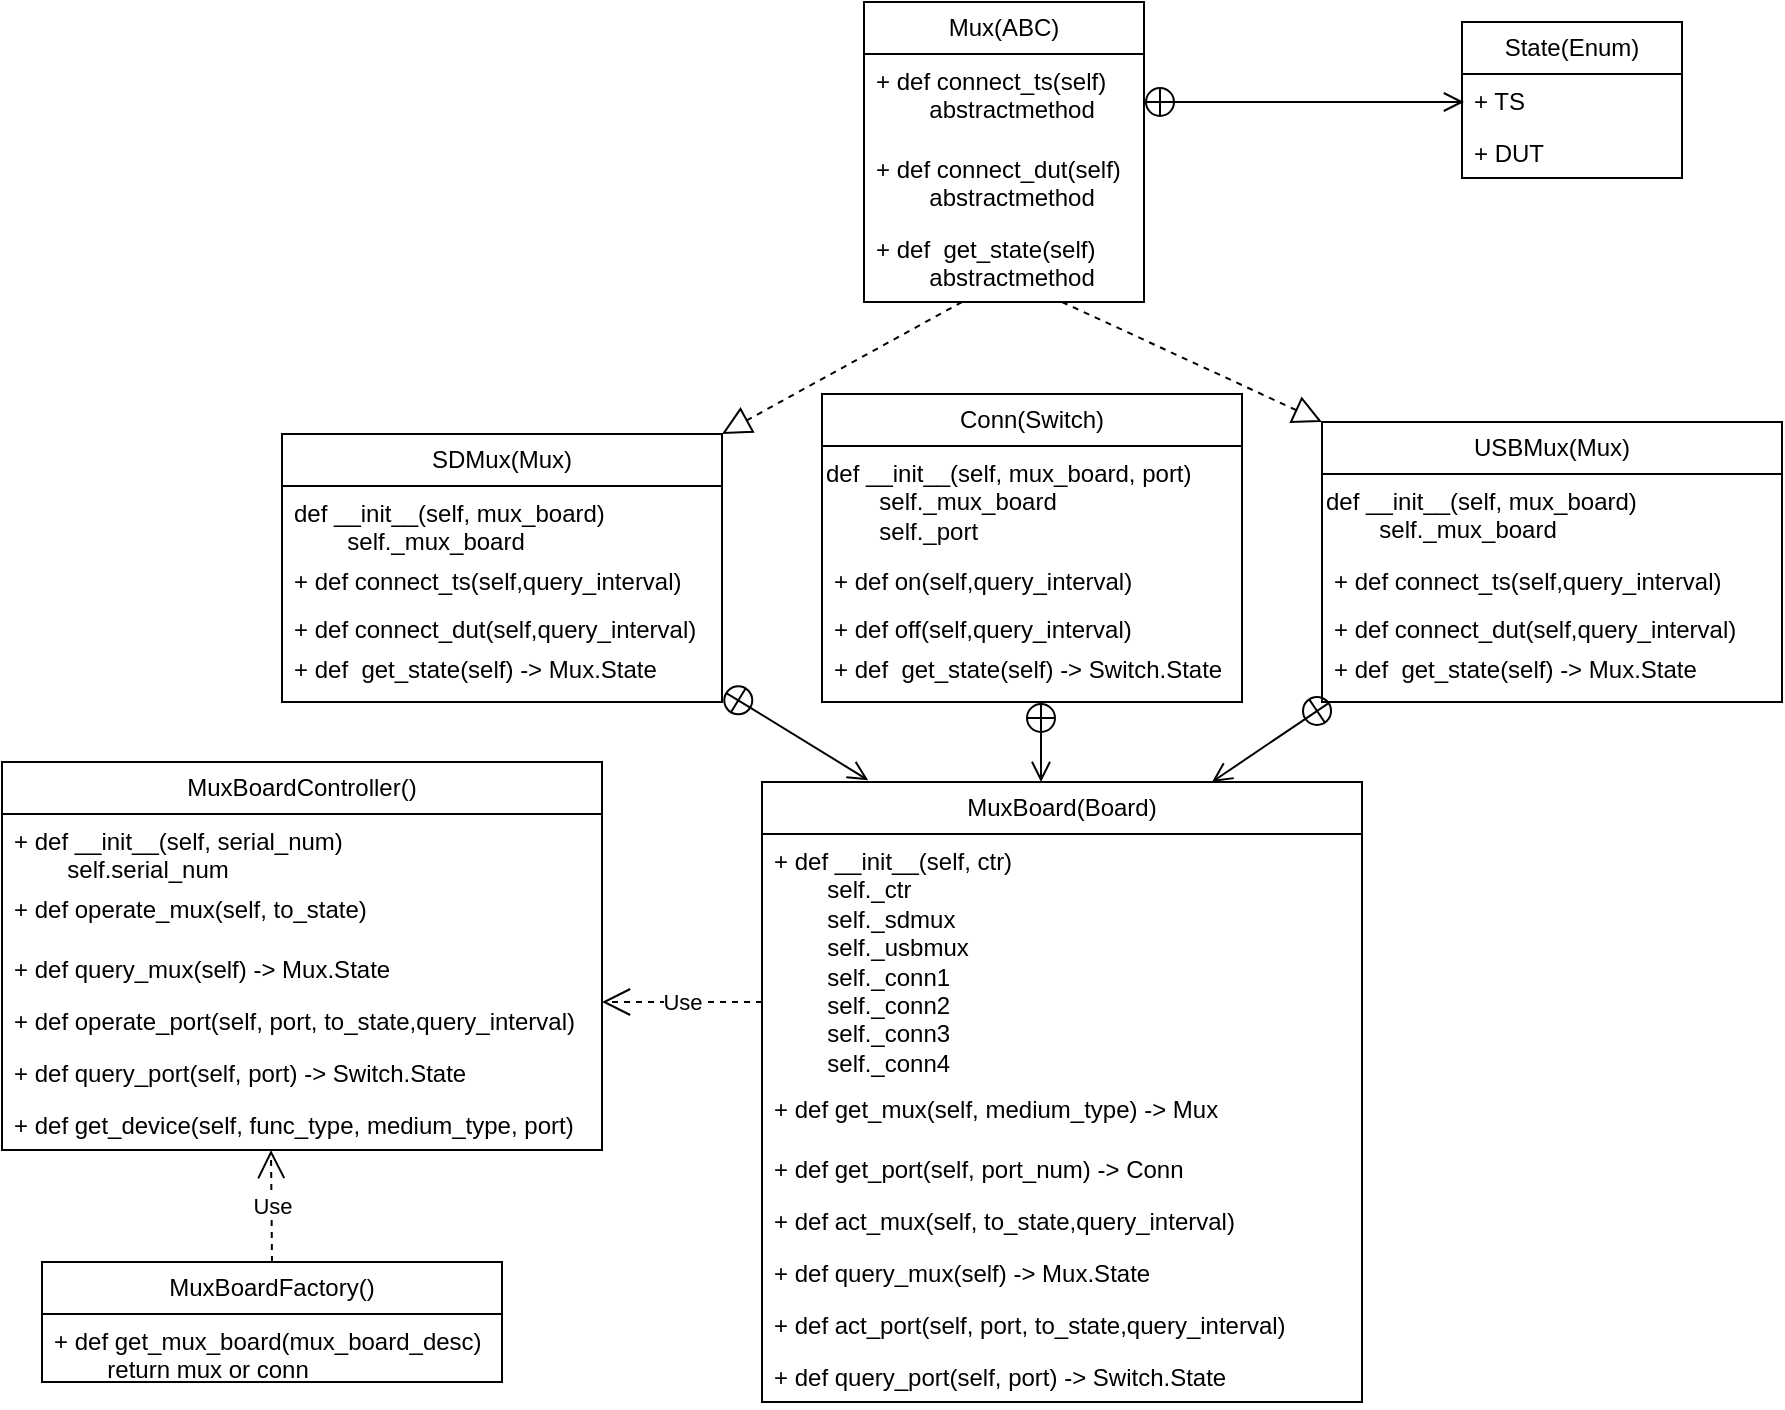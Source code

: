 <mxfile version="21.3.5" type="github">
  <diagram name="Page-1" id="9f46799a-70d6-7492-0946-bef42562c5a5">
    <mxGraphModel dx="1379" dy="796" grid="1" gridSize="10" guides="1" tooltips="1" connect="1" arrows="1" fold="1" page="1" pageScale="1" pageWidth="1100" pageHeight="850" background="none" math="0" shadow="0">
      <root>
        <mxCell id="0" />
        <mxCell id="1" parent="0" />
        <mxCell id="jn_FHhXMFAwmoSgKBp-Y-1" value="Mux(ABC)" style="swimlane;fontStyle=0;childLayout=stackLayout;horizontal=1;startSize=26;fillColor=none;horizontalStack=0;resizeParent=1;resizeParentMax=0;resizeLast=0;collapsible=1;marginBottom=0;whiteSpace=wrap;html=1;" vertex="1" parent="1">
          <mxGeometry x="451" y="100" width="140" height="150" as="geometry" />
        </mxCell>
        <mxCell id="jn_FHhXMFAwmoSgKBp-Y-3" value="+ def connect_ts(self)&lt;br&gt;&lt;span style=&quot;&quot;&gt;&lt;span style=&quot;white-space: pre;&quot;&gt;&amp;nbsp;&amp;nbsp;&amp;nbsp;&amp;nbsp;    &lt;/span&gt;&lt;/span&gt;abstractmethod" style="text;strokeColor=none;fillColor=none;align=left;verticalAlign=top;spacingLeft=4;spacingRight=4;overflow=hidden;rotatable=0;points=[[0,0.5],[1,0.5]];portConstraint=eastwest;whiteSpace=wrap;html=1;labelBackgroundColor=default;" vertex="1" parent="jn_FHhXMFAwmoSgKBp-Y-1">
          <mxGeometry y="26" width="140" height="44" as="geometry" />
        </mxCell>
        <mxCell id="jn_FHhXMFAwmoSgKBp-Y-4" value="+ def connect_dut(self)&lt;br&gt;&lt;span style=&quot;white-space: pre;&quot;&gt;&#x9;&lt;/span&gt;abstractmethod" style="text;strokeColor=none;fillColor=none;align=left;verticalAlign=top;spacingLeft=4;spacingRight=4;overflow=hidden;rotatable=0;points=[[0,0.5],[1,0.5]];portConstraint=eastwest;whiteSpace=wrap;html=1;" vertex="1" parent="jn_FHhXMFAwmoSgKBp-Y-1">
          <mxGeometry y="70" width="140" height="40" as="geometry" />
        </mxCell>
        <mxCell id="jn_FHhXMFAwmoSgKBp-Y-9" value="+ def&amp;nbsp; get_state(self)&lt;br&gt;&lt;span style=&quot;&quot;&gt;&lt;span style=&quot;white-space: pre;&quot;&gt;    &amp;nbsp;&amp;nbsp;&amp;nbsp;&amp;nbsp;&lt;/span&gt;&lt;/span&gt;abstractmethod" style="text;strokeColor=none;fillColor=none;align=left;verticalAlign=top;spacingLeft=4;spacingRight=4;overflow=hidden;rotatable=0;points=[[0,0.5],[1,0.5]];portConstraint=eastwest;whiteSpace=wrap;html=1;" vertex="1" parent="jn_FHhXMFAwmoSgKBp-Y-1">
          <mxGeometry y="110" width="140" height="40" as="geometry" />
        </mxCell>
        <mxCell id="jn_FHhXMFAwmoSgKBp-Y-6" value="" style="endArrow=open;startArrow=circlePlus;endFill=0;startFill=0;endSize=8;html=1;rounded=0;" edge="1" parent="1">
          <mxGeometry width="160" relative="1" as="geometry">
            <mxPoint x="591" y="150" as="sourcePoint" />
            <mxPoint x="751" y="150" as="targetPoint" />
          </mxGeometry>
        </mxCell>
        <mxCell id="jn_FHhXMFAwmoSgKBp-Y-10" value="State(Enum)" style="swimlane;fontStyle=0;childLayout=stackLayout;horizontal=1;startSize=26;fillColor=none;horizontalStack=0;resizeParent=1;resizeParentMax=0;resizeLast=0;collapsible=1;marginBottom=0;whiteSpace=wrap;html=1;" vertex="1" parent="1">
          <mxGeometry x="750" y="110" width="110" height="78" as="geometry" />
        </mxCell>
        <mxCell id="jn_FHhXMFAwmoSgKBp-Y-11" value="+ TS" style="text;strokeColor=none;fillColor=none;align=left;verticalAlign=top;spacingLeft=4;spacingRight=4;overflow=hidden;rotatable=0;points=[[0,0.5],[1,0.5]];portConstraint=eastwest;whiteSpace=wrap;html=1;" vertex="1" parent="jn_FHhXMFAwmoSgKBp-Y-10">
          <mxGeometry y="26" width="110" height="26" as="geometry" />
        </mxCell>
        <mxCell id="jn_FHhXMFAwmoSgKBp-Y-13" value="+ DUT" style="text;strokeColor=none;fillColor=none;align=left;verticalAlign=top;spacingLeft=4;spacingRight=4;overflow=hidden;rotatable=0;points=[[0,0.5],[1,0.5]];portConstraint=eastwest;whiteSpace=wrap;html=1;" vertex="1" parent="jn_FHhXMFAwmoSgKBp-Y-10">
          <mxGeometry y="52" width="110" height="26" as="geometry" />
        </mxCell>
        <mxCell id="jn_FHhXMFAwmoSgKBp-Y-14" value="" style="endArrow=block;dashed=1;endFill=0;endSize=12;html=1;rounded=0;entryX=1;entryY=0;entryDx=0;entryDy=0;" edge="1" parent="1" target="jn_FHhXMFAwmoSgKBp-Y-15">
          <mxGeometry width="160" relative="1" as="geometry">
            <mxPoint x="500" y="250" as="sourcePoint" />
            <mxPoint x="420" y="340" as="targetPoint" />
          </mxGeometry>
        </mxCell>
        <mxCell id="jn_FHhXMFAwmoSgKBp-Y-15" value="SDMux(Mux)" style="swimlane;fontStyle=0;childLayout=stackLayout;horizontal=1;startSize=26;fillColor=none;horizontalStack=0;resizeParent=1;resizeParentMax=0;resizeLast=0;collapsible=1;marginBottom=0;whiteSpace=wrap;html=1;" vertex="1" parent="1">
          <mxGeometry x="160" y="316" width="220" height="134" as="geometry" />
        </mxCell>
        <mxCell id="jn_FHhXMFAwmoSgKBp-Y-39" value="def __init__(self, mux_board)&lt;br&gt;&lt;span style=&quot;white-space: pre;&quot;&gt;&#x9;&lt;/span&gt;self._mux_board" style="text;strokeColor=none;fillColor=none;align=left;verticalAlign=top;spacingLeft=4;spacingRight=4;overflow=hidden;rotatable=0;points=[[0,0.5],[1,0.5]];portConstraint=eastwest;whiteSpace=wrap;html=1;" vertex="1" parent="jn_FHhXMFAwmoSgKBp-Y-15">
          <mxGeometry y="26" width="220" height="34" as="geometry" />
        </mxCell>
        <mxCell id="jn_FHhXMFAwmoSgKBp-Y-16" value="+ def connect_ts(self,query_interval)" style="text;strokeColor=none;fillColor=none;align=left;verticalAlign=top;spacingLeft=4;spacingRight=4;overflow=hidden;rotatable=0;points=[[0,0.5],[1,0.5]];portConstraint=eastwest;whiteSpace=wrap;html=1;labelBackgroundColor=default;" vertex="1" parent="jn_FHhXMFAwmoSgKBp-Y-15">
          <mxGeometry y="60" width="220" height="24" as="geometry" />
        </mxCell>
        <mxCell id="jn_FHhXMFAwmoSgKBp-Y-17" value="+ def connect_dut(self,query_interval&lt;span style=&quot;background-color: initial;&quot;&gt;)&lt;/span&gt;" style="text;strokeColor=none;fillColor=none;align=left;verticalAlign=top;spacingLeft=4;spacingRight=4;overflow=hidden;rotatable=0;points=[[0,0.5],[1,0.5]];portConstraint=eastwest;whiteSpace=wrap;html=1;" vertex="1" parent="jn_FHhXMFAwmoSgKBp-Y-15">
          <mxGeometry y="84" width="220" height="20" as="geometry" />
        </mxCell>
        <mxCell id="jn_FHhXMFAwmoSgKBp-Y-18" value="+ def&amp;nbsp; get_state(self) -&amp;gt; Mux.State" style="text;strokeColor=none;fillColor=none;align=left;verticalAlign=top;spacingLeft=4;spacingRight=4;overflow=hidden;rotatable=0;points=[[0,0.5],[1,0.5]];portConstraint=eastwest;whiteSpace=wrap;html=1;" vertex="1" parent="jn_FHhXMFAwmoSgKBp-Y-15">
          <mxGeometry y="104" width="220" height="30" as="geometry" />
        </mxCell>
        <mxCell id="jn_FHhXMFAwmoSgKBp-Y-19" value="USBMux(Mux)" style="swimlane;fontStyle=0;childLayout=stackLayout;horizontal=1;startSize=26;fillColor=none;horizontalStack=0;resizeParent=1;resizeParentMax=0;resizeLast=0;collapsible=1;marginBottom=0;whiteSpace=wrap;html=1;" vertex="1" parent="1">
          <mxGeometry x="680" y="310" width="230" height="140" as="geometry" />
        </mxCell>
        <mxCell id="jn_FHhXMFAwmoSgKBp-Y-40" value="def __init__(self, mux_board)&lt;br&gt;&lt;span style=&quot;white-space: pre;&quot;&gt;&#x9;&lt;/span&gt;self._mux_board" style="text;whiteSpace=wrap;html=1;" vertex="1" parent="jn_FHhXMFAwmoSgKBp-Y-19">
          <mxGeometry y="26" width="230" height="40" as="geometry" />
        </mxCell>
        <mxCell id="jn_FHhXMFAwmoSgKBp-Y-20" value="+ def connect_ts(self,query_interval)" style="text;strokeColor=none;fillColor=none;align=left;verticalAlign=top;spacingLeft=4;spacingRight=4;overflow=hidden;rotatable=0;points=[[0,0.5],[1,0.5]];portConstraint=eastwest;whiteSpace=wrap;html=1;labelBackgroundColor=default;" vertex="1" parent="jn_FHhXMFAwmoSgKBp-Y-19">
          <mxGeometry y="66" width="230" height="24" as="geometry" />
        </mxCell>
        <mxCell id="jn_FHhXMFAwmoSgKBp-Y-21" value="+ def connect_dut(self,query_interval)" style="text;strokeColor=none;fillColor=none;align=left;verticalAlign=top;spacingLeft=4;spacingRight=4;overflow=hidden;rotatable=0;points=[[0,0.5],[1,0.5]];portConstraint=eastwest;whiteSpace=wrap;html=1;" vertex="1" parent="jn_FHhXMFAwmoSgKBp-Y-19">
          <mxGeometry y="90" width="230" height="20" as="geometry" />
        </mxCell>
        <mxCell id="jn_FHhXMFAwmoSgKBp-Y-22" value="+ def&amp;nbsp; get_state(self) -&amp;gt; Mux.State" style="text;strokeColor=none;fillColor=none;align=left;verticalAlign=top;spacingLeft=4;spacingRight=4;overflow=hidden;rotatable=0;points=[[0,0.5],[1,0.5]];portConstraint=eastwest;whiteSpace=wrap;html=1;" vertex="1" parent="jn_FHhXMFAwmoSgKBp-Y-19">
          <mxGeometry y="110" width="230" height="30" as="geometry" />
        </mxCell>
        <mxCell id="jn_FHhXMFAwmoSgKBp-Y-23" value="" style="endArrow=block;dashed=1;endFill=0;endSize=12;html=1;rounded=0;entryX=0;entryY=0;entryDx=0;entryDy=0;" edge="1" parent="1" target="jn_FHhXMFAwmoSgKBp-Y-19">
          <mxGeometry width="160" relative="1" as="geometry">
            <mxPoint x="550" y="250" as="sourcePoint" />
            <mxPoint x="630" y="330" as="targetPoint" />
          </mxGeometry>
        </mxCell>
        <mxCell id="jn_FHhXMFAwmoSgKBp-Y-25" value="MuxBoard(Board)" style="swimlane;fontStyle=0;childLayout=stackLayout;horizontal=1;startSize=26;fillColor=none;horizontalStack=0;resizeParent=1;resizeParentMax=0;resizeLast=0;collapsible=1;marginBottom=0;whiteSpace=wrap;html=1;" vertex="1" parent="1">
          <mxGeometry x="400" y="490" width="300" height="310" as="geometry" />
        </mxCell>
        <mxCell id="jn_FHhXMFAwmoSgKBp-Y-26" value="+ def __init__(self, ctr)&lt;br&gt;&lt;span style=&quot;white-space: pre;&quot;&gt;&#x9;&lt;/span&gt;self._ctr&lt;br&gt;&lt;span style=&quot;white-space: pre;&quot;&gt;&#x9;&lt;/span&gt;self._sdmux&lt;br&gt;&lt;span style=&quot;white-space: pre;&quot;&gt;&#x9;&lt;/span&gt;self._usbmux&lt;br&gt;&lt;span style=&quot;white-space: pre;&quot;&gt;&#x9;&lt;/span&gt;self._conn1&lt;br&gt;&lt;span style=&quot;white-space: pre;&quot;&gt;&#x9;&lt;/span&gt;self._conn2&lt;br&gt;&lt;span style=&quot;white-space: pre;&quot;&gt;&#x9;&lt;/span&gt;self._conn3&lt;br&gt;&lt;span style=&quot;white-space: pre;&quot;&gt;&#x9;&lt;/span&gt;self._conn4" style="text;strokeColor=none;fillColor=none;align=left;verticalAlign=top;spacingLeft=4;spacingRight=4;overflow=hidden;rotatable=0;points=[[0,0.5],[1,0.5]];portConstraint=eastwest;whiteSpace=wrap;html=1;" vertex="1" parent="jn_FHhXMFAwmoSgKBp-Y-25">
          <mxGeometry y="26" width="300" height="124" as="geometry" />
        </mxCell>
        <mxCell id="jn_FHhXMFAwmoSgKBp-Y-53" value="Use" style="endArrow=open;endSize=12;dashed=1;html=1;rounded=0;" edge="1" parent="jn_FHhXMFAwmoSgKBp-Y-25">
          <mxGeometry width="160" relative="1" as="geometry">
            <mxPoint y="110" as="sourcePoint" />
            <mxPoint x="-80" y="110" as="targetPoint" />
          </mxGeometry>
        </mxCell>
        <mxCell id="jn_FHhXMFAwmoSgKBp-Y-27" value="+ def get_mux(self, medium_type) -&amp;gt; Mux" style="text;strokeColor=none;fillColor=none;align=left;verticalAlign=top;spacingLeft=4;spacingRight=4;overflow=hidden;rotatable=0;points=[[0,0.5],[1,0.5]];portConstraint=eastwest;whiteSpace=wrap;html=1;" vertex="1" parent="jn_FHhXMFAwmoSgKBp-Y-25">
          <mxGeometry y="150" width="300" height="30" as="geometry" />
        </mxCell>
        <mxCell id="jn_FHhXMFAwmoSgKBp-Y-29" value="+ def get_port(self, port_num) -&amp;gt; Conn" style="text;strokeColor=none;fillColor=none;align=left;verticalAlign=top;spacingLeft=4;spacingRight=4;overflow=hidden;rotatable=0;points=[[0,0.5],[1,0.5]];portConstraint=eastwest;whiteSpace=wrap;html=1;" vertex="1" parent="jn_FHhXMFAwmoSgKBp-Y-25">
          <mxGeometry y="180" width="300" height="26" as="geometry" />
        </mxCell>
        <mxCell id="jn_FHhXMFAwmoSgKBp-Y-31" value="+ def act_mux(self, to_state,query_interval)&lt;br&gt;" style="text;strokeColor=none;fillColor=none;align=left;verticalAlign=top;spacingLeft=4;spacingRight=4;overflow=hidden;rotatable=0;points=[[0,0.5],[1,0.5]];portConstraint=eastwest;whiteSpace=wrap;html=1;" vertex="1" parent="jn_FHhXMFAwmoSgKBp-Y-25">
          <mxGeometry y="206" width="300" height="26" as="geometry" />
        </mxCell>
        <mxCell id="jn_FHhXMFAwmoSgKBp-Y-32" value="+ def query_mux(self) -&amp;gt; Mux.State" style="text;strokeColor=none;fillColor=none;align=left;verticalAlign=top;spacingLeft=4;spacingRight=4;overflow=hidden;rotatable=0;points=[[0,0.5],[1,0.5]];portConstraint=eastwest;whiteSpace=wrap;html=1;" vertex="1" parent="jn_FHhXMFAwmoSgKBp-Y-25">
          <mxGeometry y="232" width="300" height="26" as="geometry" />
        </mxCell>
        <mxCell id="jn_FHhXMFAwmoSgKBp-Y-30" value="+ def act_port(self, port, to_state,query_interval)" style="text;strokeColor=none;fillColor=none;align=left;verticalAlign=top;spacingLeft=4;spacingRight=4;overflow=hidden;rotatable=0;points=[[0,0.5],[1,0.5]];portConstraint=eastwest;whiteSpace=wrap;html=1;" vertex="1" parent="jn_FHhXMFAwmoSgKBp-Y-25">
          <mxGeometry y="258" width="300" height="26" as="geometry" />
        </mxCell>
        <mxCell id="jn_FHhXMFAwmoSgKBp-Y-28" value="+ def query_port(self, port) -&amp;gt; Switch.State" style="text;strokeColor=none;fillColor=none;align=left;verticalAlign=top;spacingLeft=4;spacingRight=4;overflow=hidden;rotatable=0;points=[[0,0.5],[1,0.5]];portConstraint=eastwest;whiteSpace=wrap;html=1;" vertex="1" parent="jn_FHhXMFAwmoSgKBp-Y-25">
          <mxGeometry y="284" width="300" height="26" as="geometry" />
        </mxCell>
        <mxCell id="jn_FHhXMFAwmoSgKBp-Y-33" value="" style="endArrow=open;startArrow=circlePlus;endFill=0;startFill=0;endSize=8;html=1;rounded=0;entryX=0.177;entryY=-0.003;entryDx=0;entryDy=0;exitX=1.006;exitY=0.833;exitDx=0;exitDy=0;exitPerimeter=0;entryPerimeter=0;" edge="1" parent="1" source="jn_FHhXMFAwmoSgKBp-Y-18" target="jn_FHhXMFAwmoSgKBp-Y-25">
          <mxGeometry width="160" relative="1" as="geometry">
            <mxPoint x="420" y="440" as="sourcePoint" />
            <mxPoint x="500" y="440" as="targetPoint" />
            <Array as="points" />
          </mxGeometry>
        </mxCell>
        <mxCell id="jn_FHhXMFAwmoSgKBp-Y-34" value="" style="endArrow=open;startArrow=circlePlus;endFill=0;startFill=0;endSize=8;html=1;rounded=0;exitX=0.018;exitY=1;exitDx=0;exitDy=0;exitPerimeter=0;entryX=0.75;entryY=0;entryDx=0;entryDy=0;" edge="1" parent="1" source="jn_FHhXMFAwmoSgKBp-Y-22" target="jn_FHhXMFAwmoSgKBp-Y-25">
          <mxGeometry width="160" relative="1" as="geometry">
            <mxPoint x="640" y="440" as="sourcePoint" />
            <mxPoint x="580" y="500" as="targetPoint" />
          </mxGeometry>
        </mxCell>
        <mxCell id="jn_FHhXMFAwmoSgKBp-Y-35" value="Conn(Switch)" style="swimlane;fontStyle=0;childLayout=stackLayout;horizontal=1;startSize=26;fillColor=none;horizontalStack=0;resizeParent=1;resizeParentMax=0;resizeLast=0;collapsible=1;marginBottom=0;whiteSpace=wrap;html=1;" vertex="1" parent="1">
          <mxGeometry x="430" y="296" width="210" height="154" as="geometry" />
        </mxCell>
        <mxCell id="jn_FHhXMFAwmoSgKBp-Y-41" value="def __init__(self, mux_board, port)&lt;br&gt;&lt;span style=&quot;white-space: pre;&quot;&gt;&#x9;&lt;/span&gt;self._mux_board&lt;br&gt;&lt;span style=&quot;white-space: pre;&quot;&gt;&#x9;&lt;/span&gt;self._port" style="text;whiteSpace=wrap;html=1;" vertex="1" parent="jn_FHhXMFAwmoSgKBp-Y-35">
          <mxGeometry y="26" width="210" height="54" as="geometry" />
        </mxCell>
        <mxCell id="jn_FHhXMFAwmoSgKBp-Y-36" value="+ def on(self,query_interval)" style="text;strokeColor=none;fillColor=none;align=left;verticalAlign=top;spacingLeft=4;spacingRight=4;overflow=hidden;rotatable=0;points=[[0,0.5],[1,0.5]];portConstraint=eastwest;whiteSpace=wrap;html=1;labelBackgroundColor=default;" vertex="1" parent="jn_FHhXMFAwmoSgKBp-Y-35">
          <mxGeometry y="80" width="210" height="24" as="geometry" />
        </mxCell>
        <mxCell id="jn_FHhXMFAwmoSgKBp-Y-37" value="+ def off(self,query_interval&lt;span style=&quot;background-color: initial;&quot;&gt;)&lt;/span&gt;" style="text;strokeColor=none;fillColor=none;align=left;verticalAlign=top;spacingLeft=4;spacingRight=4;overflow=hidden;rotatable=0;points=[[0,0.5],[1,0.5]];portConstraint=eastwest;whiteSpace=wrap;html=1;" vertex="1" parent="jn_FHhXMFAwmoSgKBp-Y-35">
          <mxGeometry y="104" width="210" height="20" as="geometry" />
        </mxCell>
        <mxCell id="jn_FHhXMFAwmoSgKBp-Y-38" value="+ def&amp;nbsp; get_state(self) -&amp;gt; Switch.State" style="text;strokeColor=none;fillColor=none;align=left;verticalAlign=top;spacingLeft=4;spacingRight=4;overflow=hidden;rotatable=0;points=[[0,0.5],[1,0.5]];portConstraint=eastwest;whiteSpace=wrap;html=1;" vertex="1" parent="jn_FHhXMFAwmoSgKBp-Y-35">
          <mxGeometry y="124" width="210" height="30" as="geometry" />
        </mxCell>
        <mxCell id="jn_FHhXMFAwmoSgKBp-Y-44" value="" style="endArrow=open;startArrow=circlePlus;endFill=0;startFill=0;endSize=8;html=1;rounded=0;exitX=0.018;exitY=1;exitDx=0;exitDy=0;exitPerimeter=0;" edge="1" parent="1">
          <mxGeometry width="160" relative="1" as="geometry">
            <mxPoint x="539.5" y="450" as="sourcePoint" />
            <mxPoint x="539.5" y="490" as="targetPoint" />
          </mxGeometry>
        </mxCell>
        <mxCell id="jn_FHhXMFAwmoSgKBp-Y-45" value="MuxBoardController()" style="swimlane;fontStyle=0;childLayout=stackLayout;horizontal=1;startSize=26;fillColor=none;horizontalStack=0;resizeParent=1;resizeParentMax=0;resizeLast=0;collapsible=1;marginBottom=0;whiteSpace=wrap;html=1;" vertex="1" parent="1">
          <mxGeometry x="20" y="480" width="300" height="194" as="geometry" />
        </mxCell>
        <mxCell id="jn_FHhXMFAwmoSgKBp-Y-46" value="+ def __init__(self, serial_num)&lt;br&gt;&lt;span style=&quot;white-space: pre;&quot;&gt;&#x9;&lt;/span&gt;self.serial_num" style="text;strokeColor=none;fillColor=none;align=left;verticalAlign=top;spacingLeft=4;spacingRight=4;overflow=hidden;rotatable=0;points=[[0,0.5],[1,0.5]];portConstraint=eastwest;whiteSpace=wrap;html=1;" vertex="1" parent="jn_FHhXMFAwmoSgKBp-Y-45">
          <mxGeometry y="26" width="300" height="34" as="geometry" />
        </mxCell>
        <mxCell id="jn_FHhXMFAwmoSgKBp-Y-47" value="+ def operate_mux(self, to_state)" style="text;strokeColor=none;fillColor=none;align=left;verticalAlign=top;spacingLeft=4;spacingRight=4;overflow=hidden;rotatable=0;points=[[0,0.5],[1,0.5]];portConstraint=eastwest;whiteSpace=wrap;html=1;" vertex="1" parent="jn_FHhXMFAwmoSgKBp-Y-45">
          <mxGeometry y="60" width="300" height="30" as="geometry" />
        </mxCell>
        <mxCell id="jn_FHhXMFAwmoSgKBp-Y-48" value="+ def&amp;nbsp;query_mux&lt;span style=&quot;background-color: initial;&quot;&gt;(self) -&amp;gt; Mux.State&lt;/span&gt;" style="text;strokeColor=none;fillColor=none;align=left;verticalAlign=top;spacingLeft=4;spacingRight=4;overflow=hidden;rotatable=0;points=[[0,0.5],[1,0.5]];portConstraint=eastwest;whiteSpace=wrap;html=1;" vertex="1" parent="jn_FHhXMFAwmoSgKBp-Y-45">
          <mxGeometry y="90" width="300" height="26" as="geometry" />
        </mxCell>
        <mxCell id="jn_FHhXMFAwmoSgKBp-Y-49" value="+ def&amp;nbsp;operate_port(self, port, to_state,query_interval&lt;span style=&quot;background-color: initial;&quot;&gt;)&lt;/span&gt;" style="text;strokeColor=none;fillColor=none;align=left;verticalAlign=top;spacingLeft=4;spacingRight=4;overflow=hidden;rotatable=0;points=[[0,0.5],[1,0.5]];portConstraint=eastwest;whiteSpace=wrap;html=1;" vertex="1" parent="jn_FHhXMFAwmoSgKBp-Y-45">
          <mxGeometry y="116" width="300" height="26" as="geometry" />
        </mxCell>
        <mxCell id="jn_FHhXMFAwmoSgKBp-Y-50" value="+ def query_port(self, port) -&amp;gt; Switch.State" style="text;strokeColor=none;fillColor=none;align=left;verticalAlign=top;spacingLeft=4;spacingRight=4;overflow=hidden;rotatable=0;points=[[0,0.5],[1,0.5]];portConstraint=eastwest;whiteSpace=wrap;html=1;" vertex="1" parent="jn_FHhXMFAwmoSgKBp-Y-45">
          <mxGeometry y="142" width="300" height="26" as="geometry" />
        </mxCell>
        <mxCell id="jn_FHhXMFAwmoSgKBp-Y-52" value="+ def get_device(self, func_type, medium_type, port)" style="text;strokeColor=none;fillColor=none;align=left;verticalAlign=top;spacingLeft=4;spacingRight=4;overflow=hidden;rotatable=0;points=[[0,0.5],[1,0.5]];portConstraint=eastwest;whiteSpace=wrap;html=1;" vertex="1" parent="jn_FHhXMFAwmoSgKBp-Y-45">
          <mxGeometry y="168" width="300" height="26" as="geometry" />
        </mxCell>
        <mxCell id="jn_FHhXMFAwmoSgKBp-Y-54" value="MuxBoardFactory()" style="swimlane;fontStyle=0;childLayout=stackLayout;horizontal=1;startSize=26;fillColor=none;horizontalStack=0;resizeParent=1;resizeParentMax=0;resizeLast=0;collapsible=1;marginBottom=0;whiteSpace=wrap;html=1;" vertex="1" parent="1">
          <mxGeometry x="40" y="730" width="230" height="60" as="geometry" />
        </mxCell>
        <mxCell id="jn_FHhXMFAwmoSgKBp-Y-57" value="+ def get_mux_board(mux_board_desc)&lt;br&gt;&lt;span style=&quot;white-space: pre;&quot;&gt;&#x9;&lt;/span&gt;return mux or conn" style="text;strokeColor=none;fillColor=none;align=left;verticalAlign=top;spacingLeft=4;spacingRight=4;overflow=hidden;rotatable=0;points=[[0,0.5],[1,0.5]];portConstraint=eastwest;whiteSpace=wrap;html=1;" vertex="1" parent="jn_FHhXMFAwmoSgKBp-Y-54">
          <mxGeometry y="26" width="230" height="34" as="geometry" />
        </mxCell>
        <mxCell id="jn_FHhXMFAwmoSgKBp-Y-58" value="Use" style="endArrow=open;endSize=12;dashed=1;html=1;rounded=0;exitX=0.5;exitY=0;exitDx=0;exitDy=0;" edge="1" parent="1" source="jn_FHhXMFAwmoSgKBp-Y-54">
          <mxGeometry width="160" relative="1" as="geometry">
            <mxPoint x="154.5" y="724" as="sourcePoint" />
            <mxPoint x="154.5" y="674" as="targetPoint" />
          </mxGeometry>
        </mxCell>
      </root>
    </mxGraphModel>
  </diagram>
</mxfile>
